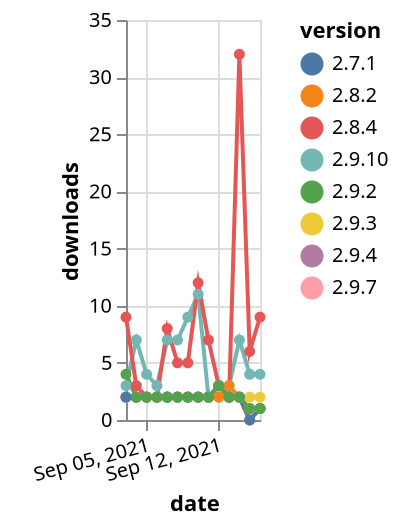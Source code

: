 {"$schema": "https://vega.github.io/schema/vega-lite/v5.json", "description": "A simple bar chart with embedded data.", "data": {"values": [{"date": "2021-09-03", "total": 10131, "delta": 3, "version": "2.9.10"}, {"date": "2021-09-04", "total": 10138, "delta": 7, "version": "2.9.10"}, {"date": "2021-09-05", "total": 10142, "delta": 4, "version": "2.9.10"}, {"date": "2021-09-06", "total": 10145, "delta": 3, "version": "2.9.10"}, {"date": "2021-09-07", "total": 10152, "delta": 7, "version": "2.9.10"}, {"date": "2021-09-08", "total": 10159, "delta": 7, "version": "2.9.10"}, {"date": "2021-09-09", "total": 10168, "delta": 9, "version": "2.9.10"}, {"date": "2021-09-10", "total": 10179, "delta": 11, "version": "2.9.10"}, {"date": "2021-09-11", "total": 10181, "delta": 2, "version": "2.9.10"}, {"date": "2021-09-12", "total": 10183, "delta": 2, "version": "2.9.10"}, {"date": "2021-09-13", "total": 10186, "delta": 3, "version": "2.9.10"}, {"date": "2021-09-14", "total": 10193, "delta": 7, "version": "2.9.10"}, {"date": "2021-09-15", "total": 10197, "delta": 4, "version": "2.9.10"}, {"date": "2021-09-16", "total": 10201, "delta": 4, "version": "2.9.10"}, {"date": "2021-09-03", "total": 2914, "delta": 2, "version": "2.8.2"}, {"date": "2021-09-04", "total": 2916, "delta": 2, "version": "2.8.2"}, {"date": "2021-09-05", "total": 2918, "delta": 2, "version": "2.8.2"}, {"date": "2021-09-06", "total": 2920, "delta": 2, "version": "2.8.2"}, {"date": "2021-09-07", "total": 2922, "delta": 2, "version": "2.8.2"}, {"date": "2021-09-08", "total": 2924, "delta": 2, "version": "2.8.2"}, {"date": "2021-09-09", "total": 2926, "delta": 2, "version": "2.8.2"}, {"date": "2021-09-10", "total": 2928, "delta": 2, "version": "2.8.2"}, {"date": "2021-09-11", "total": 2930, "delta": 2, "version": "2.8.2"}, {"date": "2021-09-12", "total": 2932, "delta": 2, "version": "2.8.2"}, {"date": "2021-09-13", "total": 2935, "delta": 3, "version": "2.8.2"}, {"date": "2021-09-14", "total": 2937, "delta": 2, "version": "2.8.2"}, {"date": "2021-09-15", "total": 2937, "delta": 0, "version": "2.8.2"}, {"date": "2021-09-16", "total": 2938, "delta": 1, "version": "2.8.2"}, {"date": "2021-09-03", "total": 2652, "delta": 2, "version": "2.9.4"}, {"date": "2021-09-04", "total": 2654, "delta": 2, "version": "2.9.4"}, {"date": "2021-09-05", "total": 2656, "delta": 2, "version": "2.9.4"}, {"date": "2021-09-06", "total": 2658, "delta": 2, "version": "2.9.4"}, {"date": "2021-09-07", "total": 2660, "delta": 2, "version": "2.9.4"}, {"date": "2021-09-08", "total": 2662, "delta": 2, "version": "2.9.4"}, {"date": "2021-09-09", "total": 2664, "delta": 2, "version": "2.9.4"}, {"date": "2021-09-10", "total": 2666, "delta": 2, "version": "2.9.4"}, {"date": "2021-09-11", "total": 2668, "delta": 2, "version": "2.9.4"}, {"date": "2021-09-12", "total": 2671, "delta": 3, "version": "2.9.4"}, {"date": "2021-09-13", "total": 2673, "delta": 2, "version": "2.9.4"}, {"date": "2021-09-14", "total": 2675, "delta": 2, "version": "2.9.4"}, {"date": "2021-09-15", "total": 2676, "delta": 1, "version": "2.9.4"}, {"date": "2021-09-16", "total": 2677, "delta": 1, "version": "2.9.4"}, {"date": "2021-09-03", "total": 2635, "delta": 2, "version": "2.9.3"}, {"date": "2021-09-04", "total": 2637, "delta": 2, "version": "2.9.3"}, {"date": "2021-09-05", "total": 2639, "delta": 2, "version": "2.9.3"}, {"date": "2021-09-06", "total": 2641, "delta": 2, "version": "2.9.3"}, {"date": "2021-09-07", "total": 2643, "delta": 2, "version": "2.9.3"}, {"date": "2021-09-08", "total": 2645, "delta": 2, "version": "2.9.3"}, {"date": "2021-09-09", "total": 2647, "delta": 2, "version": "2.9.3"}, {"date": "2021-09-10", "total": 2649, "delta": 2, "version": "2.9.3"}, {"date": "2021-09-11", "total": 2651, "delta": 2, "version": "2.9.3"}, {"date": "2021-09-12", "total": 2654, "delta": 3, "version": "2.9.3"}, {"date": "2021-09-13", "total": 2656, "delta": 2, "version": "2.9.3"}, {"date": "2021-09-14", "total": 2658, "delta": 2, "version": "2.9.3"}, {"date": "2021-09-15", "total": 2660, "delta": 2, "version": "2.9.3"}, {"date": "2021-09-16", "total": 2662, "delta": 2, "version": "2.9.3"}, {"date": "2021-09-03", "total": 2969, "delta": 2, "version": "2.9.7"}, {"date": "2021-09-04", "total": 2971, "delta": 2, "version": "2.9.7"}, {"date": "2021-09-05", "total": 2973, "delta": 2, "version": "2.9.7"}, {"date": "2021-09-06", "total": 2975, "delta": 2, "version": "2.9.7"}, {"date": "2021-09-07", "total": 2977, "delta": 2, "version": "2.9.7"}, {"date": "2021-09-08", "total": 2979, "delta": 2, "version": "2.9.7"}, {"date": "2021-09-09", "total": 2981, "delta": 2, "version": "2.9.7"}, {"date": "2021-09-10", "total": 2983, "delta": 2, "version": "2.9.7"}, {"date": "2021-09-11", "total": 2985, "delta": 2, "version": "2.9.7"}, {"date": "2021-09-12", "total": 2988, "delta": 3, "version": "2.9.7"}, {"date": "2021-09-13", "total": 2990, "delta": 2, "version": "2.9.7"}, {"date": "2021-09-14", "total": 2992, "delta": 2, "version": "2.9.7"}, {"date": "2021-09-15", "total": 2993, "delta": 1, "version": "2.9.7"}, {"date": "2021-09-16", "total": 2994, "delta": 1, "version": "2.9.7"}, {"date": "2021-09-03", "total": 2684, "delta": 2, "version": "2.7.1"}, {"date": "2021-09-04", "total": 2686, "delta": 2, "version": "2.7.1"}, {"date": "2021-09-05", "total": 2688, "delta": 2, "version": "2.7.1"}, {"date": "2021-09-06", "total": 2690, "delta": 2, "version": "2.7.1"}, {"date": "2021-09-07", "total": 2692, "delta": 2, "version": "2.7.1"}, {"date": "2021-09-08", "total": 2694, "delta": 2, "version": "2.7.1"}, {"date": "2021-09-09", "total": 2696, "delta": 2, "version": "2.7.1"}, {"date": "2021-09-10", "total": 2698, "delta": 2, "version": "2.7.1"}, {"date": "2021-09-11", "total": 2700, "delta": 2, "version": "2.7.1"}, {"date": "2021-09-12", "total": 2703, "delta": 3, "version": "2.7.1"}, {"date": "2021-09-13", "total": 2705, "delta": 2, "version": "2.7.1"}, {"date": "2021-09-14", "total": 2707, "delta": 2, "version": "2.7.1"}, {"date": "2021-09-15", "total": 2707, "delta": 0, "version": "2.7.1"}, {"date": "2021-09-16", "total": 2708, "delta": 1, "version": "2.7.1"}, {"date": "2021-09-03", "total": 4859, "delta": 9, "version": "2.8.4"}, {"date": "2021-09-04", "total": 4862, "delta": 3, "version": "2.8.4"}, {"date": "2021-09-05", "total": 4864, "delta": 2, "version": "2.8.4"}, {"date": "2021-09-06", "total": 4866, "delta": 2, "version": "2.8.4"}, {"date": "2021-09-07", "total": 4874, "delta": 8, "version": "2.8.4"}, {"date": "2021-09-08", "total": 4879, "delta": 5, "version": "2.8.4"}, {"date": "2021-09-09", "total": 4884, "delta": 5, "version": "2.8.4"}, {"date": "2021-09-10", "total": 4896, "delta": 12, "version": "2.8.4"}, {"date": "2021-09-11", "total": 4903, "delta": 7, "version": "2.8.4"}, {"date": "2021-09-12", "total": 4906, "delta": 3, "version": "2.8.4"}, {"date": "2021-09-13", "total": 4908, "delta": 2, "version": "2.8.4"}, {"date": "2021-09-14", "total": 4940, "delta": 32, "version": "2.8.4"}, {"date": "2021-09-15", "total": 4946, "delta": 6, "version": "2.8.4"}, {"date": "2021-09-16", "total": 4955, "delta": 9, "version": "2.8.4"}, {"date": "2021-09-03", "total": 3199, "delta": 4, "version": "2.9.2"}, {"date": "2021-09-04", "total": 3201, "delta": 2, "version": "2.9.2"}, {"date": "2021-09-05", "total": 3203, "delta": 2, "version": "2.9.2"}, {"date": "2021-09-06", "total": 3205, "delta": 2, "version": "2.9.2"}, {"date": "2021-09-07", "total": 3207, "delta": 2, "version": "2.9.2"}, {"date": "2021-09-08", "total": 3209, "delta": 2, "version": "2.9.2"}, {"date": "2021-09-09", "total": 3211, "delta": 2, "version": "2.9.2"}, {"date": "2021-09-10", "total": 3213, "delta": 2, "version": "2.9.2"}, {"date": "2021-09-11", "total": 3215, "delta": 2, "version": "2.9.2"}, {"date": "2021-09-12", "total": 3218, "delta": 3, "version": "2.9.2"}, {"date": "2021-09-13", "total": 3220, "delta": 2, "version": "2.9.2"}, {"date": "2021-09-14", "total": 3222, "delta": 2, "version": "2.9.2"}, {"date": "2021-09-15", "total": 3223, "delta": 1, "version": "2.9.2"}, {"date": "2021-09-16", "total": 3224, "delta": 1, "version": "2.9.2"}]}, "width": "container", "mark": {"type": "line", "point": {"filled": true}}, "encoding": {"x": {"field": "date", "type": "temporal", "timeUnit": "yearmonthdate", "title": "date", "axis": {"labelAngle": -15}}, "y": {"field": "delta", "type": "quantitative", "title": "downloads"}, "color": {"field": "version", "type": "nominal"}, "tooltip": {"field": "delta"}}}